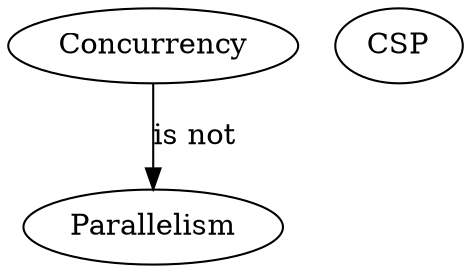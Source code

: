 digraph mch2 {
    "concurrency" [label="Concurrency"];
    "parallelism" [label="Parallelism"];
    "csp" [label="CSP"];

    "concurrency" -> "parallelism" [label="is not" shape="dashed"];

}
